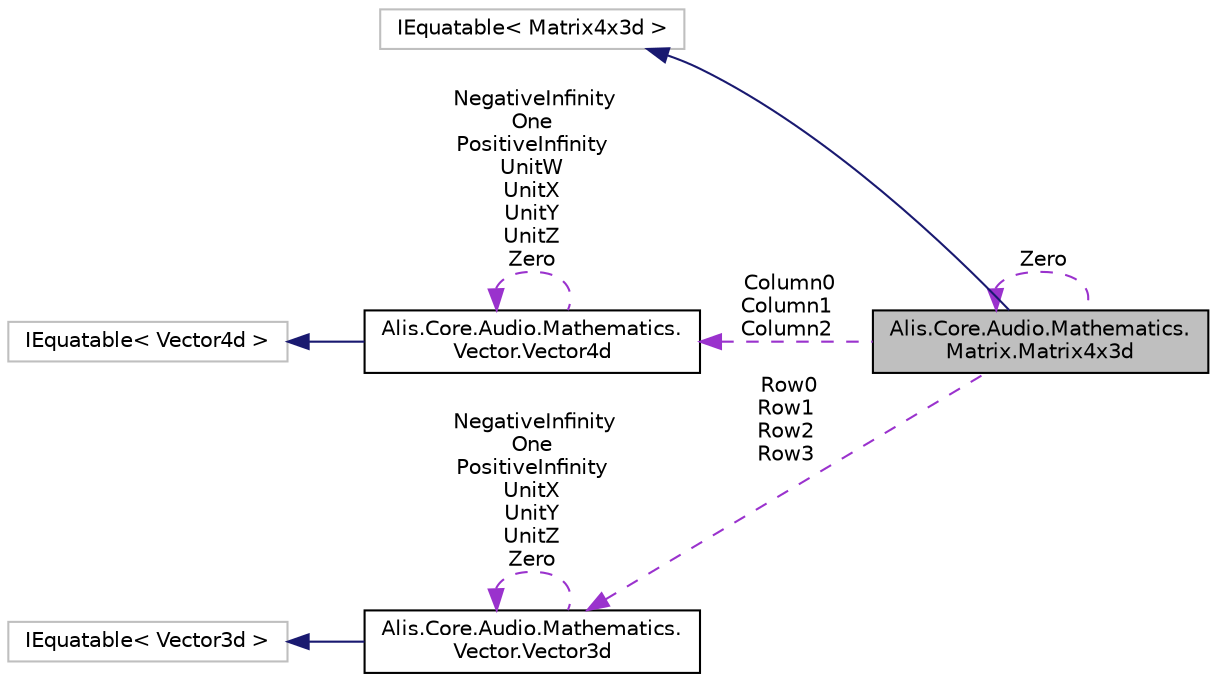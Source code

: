digraph "Alis.Core.Audio.Mathematics.Matrix.Matrix4x3d"
{
 // LATEX_PDF_SIZE
  edge [fontname="Helvetica",fontsize="10",labelfontname="Helvetica",labelfontsize="10"];
  node [fontname="Helvetica",fontsize="10",shape=record];
  rankdir="LR";
  Node1 [label="Alis.Core.Audio.Mathematics.\lMatrix.Matrix4x3d",height=0.2,width=0.4,color="black", fillcolor="grey75", style="filled", fontcolor="black",tooltip="Represents a 3x4 matrix."];
  Node2 -> Node1 [dir="back",color="midnightblue",fontsize="10",style="solid",fontname="Helvetica"];
  Node2 [label="IEquatable\< Matrix4x3d \>",height=0.2,width=0.4,color="grey75", fillcolor="white", style="filled",tooltip=" "];
  Node3 -> Node1 [dir="back",color="darkorchid3",fontsize="10",style="dashed",label=" Column0\nColumn1\nColumn2" ,fontname="Helvetica"];
  Node3 [label="Alis.Core.Audio.Mathematics.\lVector.Vector4d",height=0.2,width=0.4,color="black", fillcolor="white", style="filled",URL="$struct_alis_1_1_core_1_1_audio_1_1_mathematics_1_1_vector_1_1_vector4d.html",tooltip="Represents a 4D vector using four double-precision floating-point numbers."];
  Node4 -> Node3 [dir="back",color="midnightblue",fontsize="10",style="solid",fontname="Helvetica"];
  Node4 [label="IEquatable\< Vector4d \>",height=0.2,width=0.4,color="grey75", fillcolor="white", style="filled",tooltip=" "];
  Node3 -> Node3 [dir="back",color="darkorchid3",fontsize="10",style="dashed",label=" NegativeInfinity\nOne\nPositiveInfinity\nUnitW\nUnitX\nUnitY\nUnitZ\nZero" ,fontname="Helvetica"];
  Node5 -> Node1 [dir="back",color="darkorchid3",fontsize="10",style="dashed",label=" Row0\nRow1\nRow2\nRow3" ,fontname="Helvetica"];
  Node5 [label="Alis.Core.Audio.Mathematics.\lVector.Vector3d",height=0.2,width=0.4,color="black", fillcolor="white", style="filled",URL="$struct_alis_1_1_core_1_1_audio_1_1_mathematics_1_1_vector_1_1_vector3d.html",tooltip="Represents a 3D vector using three double-precision floating-point numbers."];
  Node6 -> Node5 [dir="back",color="midnightblue",fontsize="10",style="solid",fontname="Helvetica"];
  Node6 [label="IEquatable\< Vector3d \>",height=0.2,width=0.4,color="grey75", fillcolor="white", style="filled",tooltip=" "];
  Node5 -> Node5 [dir="back",color="darkorchid3",fontsize="10",style="dashed",label=" NegativeInfinity\nOne\nPositiveInfinity\nUnitX\nUnitY\nUnitZ\nZero" ,fontname="Helvetica"];
  Node1 -> Node1 [dir="back",color="darkorchid3",fontsize="10",style="dashed",label=" Zero" ,fontname="Helvetica"];
}
